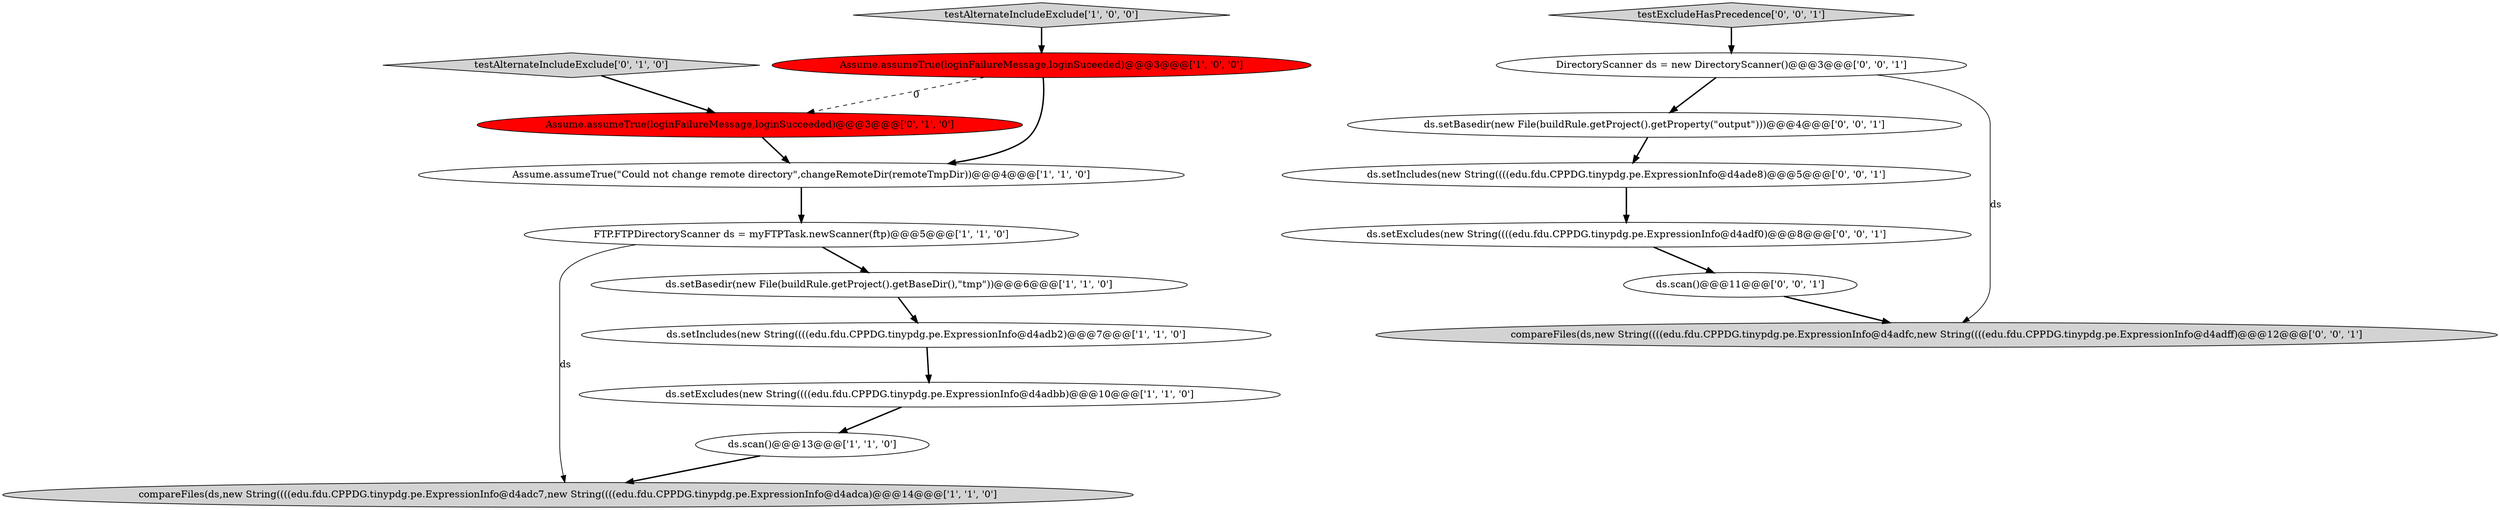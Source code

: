 digraph {
4 [style = filled, label = "Assume.assumeTrue(\"Could not change remote directory\",changeRemoteDir(remoteTmpDir))@@@4@@@['1', '1', '0']", fillcolor = white, shape = ellipse image = "AAA0AAABBB1BBB"];
12 [style = filled, label = "ds.setBasedir(new File(buildRule.getProject().getProperty(\"output\")))@@@4@@@['0', '0', '1']", fillcolor = white, shape = ellipse image = "AAA0AAABBB3BBB"];
9 [style = filled, label = "testAlternateIncludeExclude['0', '1', '0']", fillcolor = lightgray, shape = diamond image = "AAA0AAABBB2BBB"];
11 [style = filled, label = "testExcludeHasPrecedence['0', '0', '1']", fillcolor = lightgray, shape = diamond image = "AAA0AAABBB3BBB"];
14 [style = filled, label = "ds.setExcludes(new String((((edu.fdu.CPPDG.tinypdg.pe.ExpressionInfo@d4adf0)@@@8@@@['0', '0', '1']", fillcolor = white, shape = ellipse image = "AAA0AAABBB3BBB"];
10 [style = filled, label = "Assume.assumeTrue(loginFailureMessage,loginSucceeded)@@@3@@@['0', '1', '0']", fillcolor = red, shape = ellipse image = "AAA1AAABBB2BBB"];
15 [style = filled, label = "compareFiles(ds,new String((((edu.fdu.CPPDG.tinypdg.pe.ExpressionInfo@d4adfc,new String((((edu.fdu.CPPDG.tinypdg.pe.ExpressionInfo@d4adff)@@@12@@@['0', '0', '1']", fillcolor = lightgray, shape = ellipse image = "AAA0AAABBB3BBB"];
17 [style = filled, label = "ds.scan()@@@11@@@['0', '0', '1']", fillcolor = white, shape = ellipse image = "AAA0AAABBB3BBB"];
3 [style = filled, label = "testAlternateIncludeExclude['1', '0', '0']", fillcolor = lightgray, shape = diamond image = "AAA0AAABBB1BBB"];
1 [style = filled, label = "FTP.FTPDirectoryScanner ds = myFTPTask.newScanner(ftp)@@@5@@@['1', '1', '0']", fillcolor = white, shape = ellipse image = "AAA0AAABBB1BBB"];
8 [style = filled, label = "compareFiles(ds,new String((((edu.fdu.CPPDG.tinypdg.pe.ExpressionInfo@d4adc7,new String((((edu.fdu.CPPDG.tinypdg.pe.ExpressionInfo@d4adca)@@@14@@@['1', '1', '0']", fillcolor = lightgray, shape = ellipse image = "AAA0AAABBB1BBB"];
13 [style = filled, label = "ds.setIncludes(new String((((edu.fdu.CPPDG.tinypdg.pe.ExpressionInfo@d4ade8)@@@5@@@['0', '0', '1']", fillcolor = white, shape = ellipse image = "AAA0AAABBB3BBB"];
16 [style = filled, label = "DirectoryScanner ds = new DirectoryScanner()@@@3@@@['0', '0', '1']", fillcolor = white, shape = ellipse image = "AAA0AAABBB3BBB"];
0 [style = filled, label = "Assume.assumeTrue(loginFailureMessage,loginSuceeded)@@@3@@@['1', '0', '0']", fillcolor = red, shape = ellipse image = "AAA1AAABBB1BBB"];
7 [style = filled, label = "ds.scan()@@@13@@@['1', '1', '0']", fillcolor = white, shape = ellipse image = "AAA0AAABBB1BBB"];
5 [style = filled, label = "ds.setIncludes(new String((((edu.fdu.CPPDG.tinypdg.pe.ExpressionInfo@d4adb2)@@@7@@@['1', '1', '0']", fillcolor = white, shape = ellipse image = "AAA0AAABBB1BBB"];
2 [style = filled, label = "ds.setBasedir(new File(buildRule.getProject().getBaseDir(),\"tmp\"))@@@6@@@['1', '1', '0']", fillcolor = white, shape = ellipse image = "AAA0AAABBB1BBB"];
6 [style = filled, label = "ds.setExcludes(new String((((edu.fdu.CPPDG.tinypdg.pe.ExpressionInfo@d4adbb)@@@10@@@['1', '1', '0']", fillcolor = white, shape = ellipse image = "AAA0AAABBB1BBB"];
11->16 [style = bold, label=""];
12->13 [style = bold, label=""];
14->17 [style = bold, label=""];
1->2 [style = bold, label=""];
4->1 [style = bold, label=""];
1->8 [style = solid, label="ds"];
5->6 [style = bold, label=""];
6->7 [style = bold, label=""];
9->10 [style = bold, label=""];
7->8 [style = bold, label=""];
0->4 [style = bold, label=""];
16->12 [style = bold, label=""];
13->14 [style = bold, label=""];
16->15 [style = solid, label="ds"];
0->10 [style = dashed, label="0"];
3->0 [style = bold, label=""];
2->5 [style = bold, label=""];
17->15 [style = bold, label=""];
10->4 [style = bold, label=""];
}
